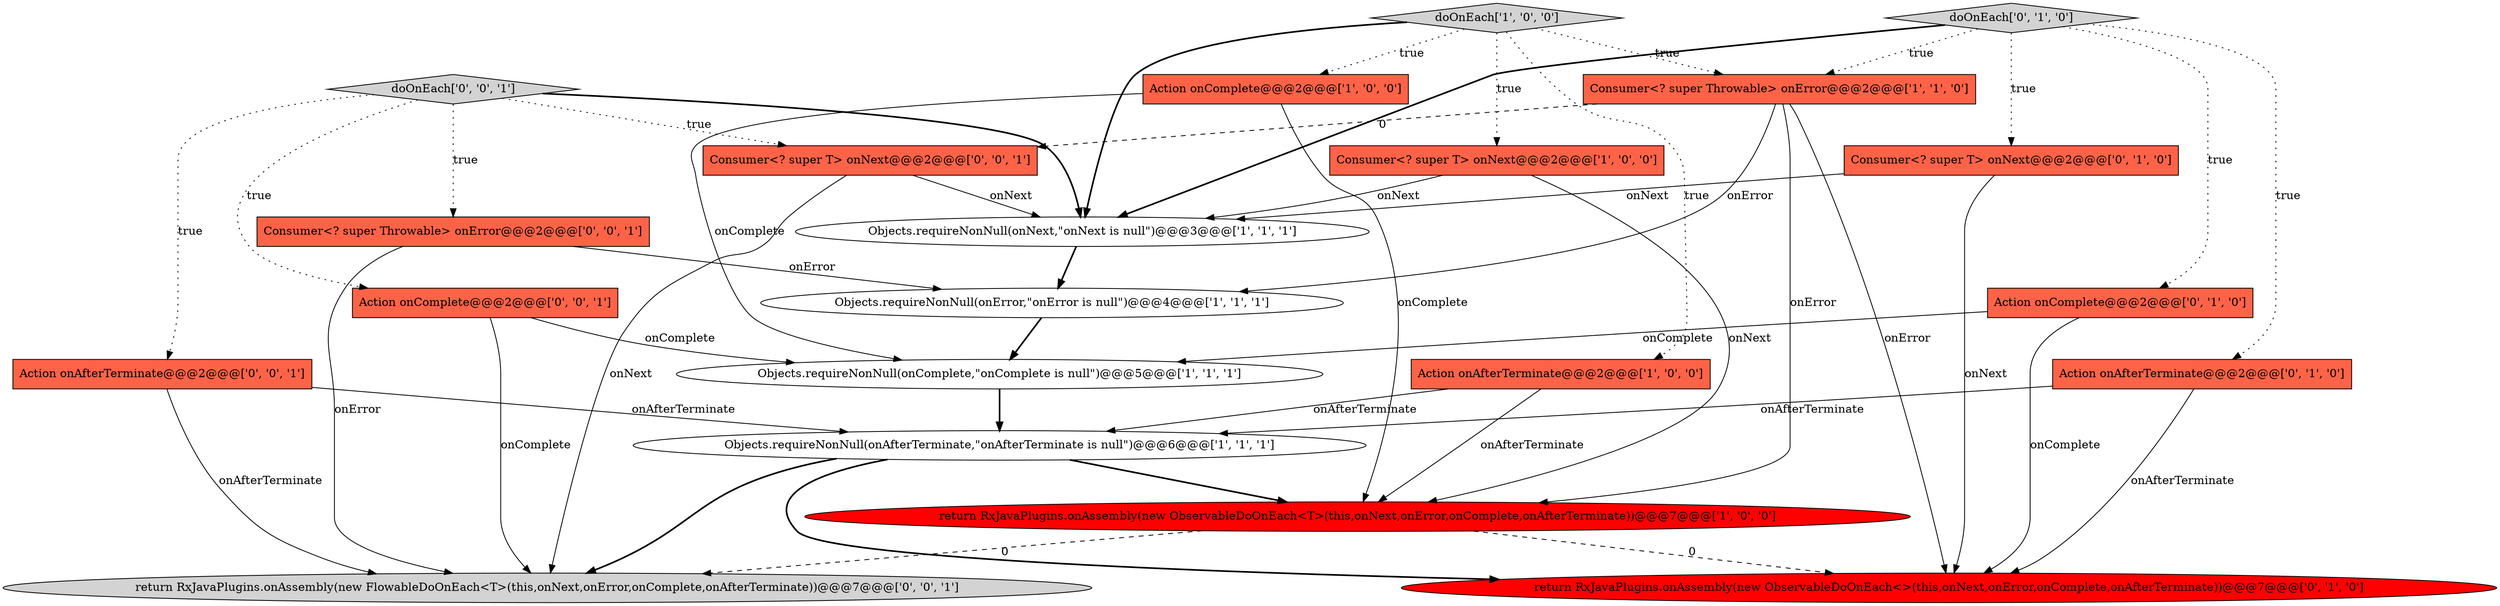 digraph {
0 [style = filled, label = "Action onComplete@@@2@@@['1', '0', '0']", fillcolor = tomato, shape = box image = "AAA0AAABBB1BBB"];
6 [style = filled, label = "Objects.requireNonNull(onComplete,\"onComplete is null\")@@@5@@@['1', '1', '1']", fillcolor = white, shape = ellipse image = "AAA0AAABBB1BBB"];
17 [style = filled, label = "Consumer<? super Throwable> onError@@@2@@@['0', '0', '1']", fillcolor = tomato, shape = box image = "AAA0AAABBB3BBB"];
14 [style = filled, label = "return RxJavaPlugins.onAssembly(new ObservableDoOnEach<>(this,onNext,onError,onComplete,onAfterTerminate))@@@7@@@['0', '1', '0']", fillcolor = red, shape = ellipse image = "AAA1AAABBB2BBB"];
3 [style = filled, label = "Consumer<? super T> onNext@@@2@@@['1', '0', '0']", fillcolor = tomato, shape = box image = "AAA0AAABBB1BBB"];
19 [style = filled, label = "return RxJavaPlugins.onAssembly(new FlowableDoOnEach<T>(this,onNext,onError,onComplete,onAfterTerminate))@@@7@@@['0', '0', '1']", fillcolor = lightgray, shape = ellipse image = "AAA0AAABBB3BBB"];
2 [style = filled, label = "return RxJavaPlugins.onAssembly(new ObservableDoOnEach<T>(this,onNext,onError,onComplete,onAfterTerminate))@@@7@@@['1', '0', '0']", fillcolor = red, shape = ellipse image = "AAA1AAABBB1BBB"];
18 [style = filled, label = "Action onAfterTerminate@@@2@@@['0', '0', '1']", fillcolor = tomato, shape = box image = "AAA0AAABBB3BBB"];
8 [style = filled, label = "Objects.requireNonNull(onError,\"onError is null\")@@@4@@@['1', '1', '1']", fillcolor = white, shape = ellipse image = "AAA0AAABBB1BBB"];
1 [style = filled, label = "Action onAfterTerminate@@@2@@@['1', '0', '0']", fillcolor = tomato, shape = box image = "AAA0AAABBB1BBB"];
7 [style = filled, label = "doOnEach['1', '0', '0']", fillcolor = lightgray, shape = diamond image = "AAA0AAABBB1BBB"];
12 [style = filled, label = "Action onComplete@@@2@@@['0', '1', '0']", fillcolor = tomato, shape = box image = "AAA0AAABBB2BBB"];
11 [style = filled, label = "doOnEach['0', '1', '0']", fillcolor = lightgray, shape = diamond image = "AAA0AAABBB2BBB"];
15 [style = filled, label = "Action onComplete@@@2@@@['0', '0', '1']", fillcolor = tomato, shape = box image = "AAA0AAABBB3BBB"];
16 [style = filled, label = "doOnEach['0', '0', '1']", fillcolor = lightgray, shape = diamond image = "AAA0AAABBB3BBB"];
9 [style = filled, label = "Objects.requireNonNull(onNext,\"onNext is null\")@@@3@@@['1', '1', '1']", fillcolor = white, shape = ellipse image = "AAA0AAABBB1BBB"];
10 [style = filled, label = "Action onAfterTerminate@@@2@@@['0', '1', '0']", fillcolor = tomato, shape = box image = "AAA0AAABBB2BBB"];
13 [style = filled, label = "Consumer<? super T> onNext@@@2@@@['0', '1', '0']", fillcolor = tomato, shape = box image = "AAA0AAABBB2BBB"];
5 [style = filled, label = "Objects.requireNonNull(onAfterTerminate,\"onAfterTerminate is null\")@@@6@@@['1', '1', '1']", fillcolor = white, shape = ellipse image = "AAA0AAABBB1BBB"];
4 [style = filled, label = "Consumer<? super Throwable> onError@@@2@@@['1', '1', '0']", fillcolor = tomato, shape = box image = "AAA0AAABBB1BBB"];
20 [style = filled, label = "Consumer<? super T> onNext@@@2@@@['0', '0', '1']", fillcolor = tomato, shape = box image = "AAA0AAABBB3BBB"];
1->2 [style = solid, label="onAfterTerminate"];
10->14 [style = solid, label="onAfterTerminate"];
12->6 [style = solid, label="onComplete"];
2->19 [style = dashed, label="0"];
16->18 [style = dotted, label="true"];
18->19 [style = solid, label="onAfterTerminate"];
11->10 [style = dotted, label="true"];
16->17 [style = dotted, label="true"];
11->12 [style = dotted, label="true"];
1->5 [style = solid, label="onAfterTerminate"];
20->9 [style = solid, label="onNext"];
16->20 [style = dotted, label="true"];
8->6 [style = bold, label=""];
11->13 [style = dotted, label="true"];
20->19 [style = solid, label="onNext"];
4->2 [style = solid, label="onError"];
5->14 [style = bold, label=""];
7->0 [style = dotted, label="true"];
9->8 [style = bold, label=""];
11->9 [style = bold, label=""];
11->4 [style = dotted, label="true"];
17->8 [style = solid, label="onError"];
3->9 [style = solid, label="onNext"];
15->19 [style = solid, label="onComplete"];
4->14 [style = solid, label="onError"];
7->9 [style = bold, label=""];
5->19 [style = bold, label=""];
0->6 [style = solid, label="onComplete"];
6->5 [style = bold, label=""];
5->2 [style = bold, label=""];
4->8 [style = solid, label="onError"];
18->5 [style = solid, label="onAfterTerminate"];
17->19 [style = solid, label="onError"];
15->6 [style = solid, label="onComplete"];
2->14 [style = dashed, label="0"];
7->3 [style = dotted, label="true"];
4->20 [style = dashed, label="0"];
7->4 [style = dotted, label="true"];
3->2 [style = solid, label="onNext"];
10->5 [style = solid, label="onAfterTerminate"];
0->2 [style = solid, label="onComplete"];
13->9 [style = solid, label="onNext"];
7->1 [style = dotted, label="true"];
13->14 [style = solid, label="onNext"];
16->9 [style = bold, label=""];
16->15 [style = dotted, label="true"];
12->14 [style = solid, label="onComplete"];
}
